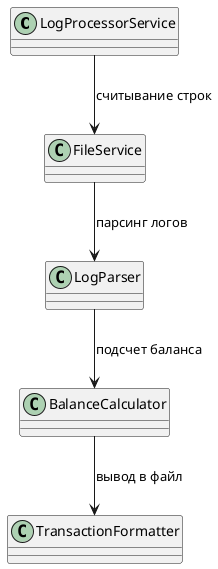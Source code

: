 @startuml LogProcessorDiagram

class LogProcessorService

class FileService

class LogParser

class BalanceCalculator

class TransactionFormatter

LogProcessorService --> FileService : считывание строк

FileService --> LogParser : парсинг логов

LogParser --> BalanceCalculator : подсчет баланса

BalanceCalculator --> TransactionFormatter : вывод в файл

@enduml